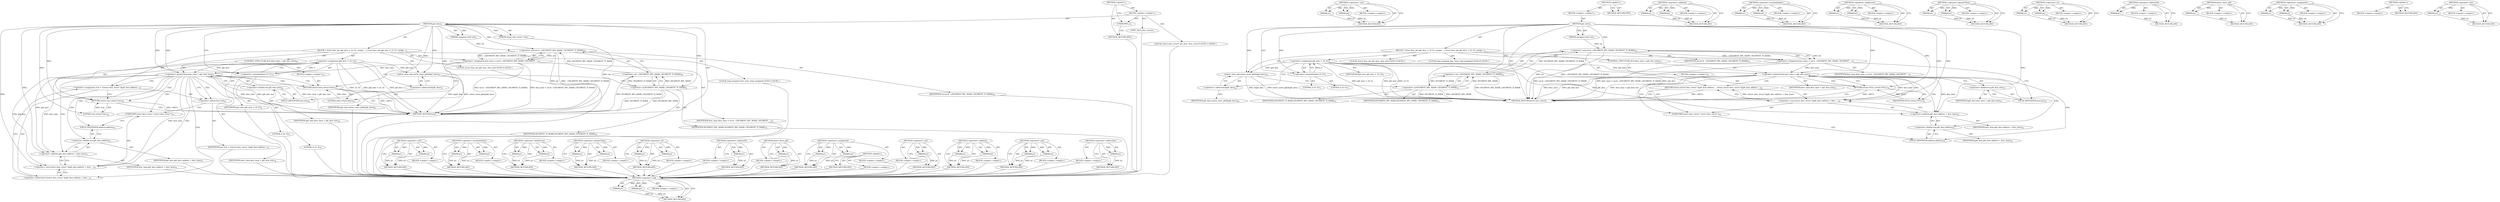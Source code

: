 digraph "&lt;operator&gt;.addition" {
vulnerable_89 [label=<(METHOD,&lt;operator&gt;.and)>];
vulnerable_90 [label=<(PARAM,p1)>];
vulnerable_91 [label=<(PARAM,p2)>];
vulnerable_92 [label=<(BLOCK,&lt;empty&gt;,&lt;empty&gt;)>];
vulnerable_93 [label=<(METHOD_RETURN,ANY)>];
vulnerable_113 [label=<(METHOD,&lt;operator&gt;.cast)>];
vulnerable_114 [label=<(PARAM,p1)>];
vulnerable_115 [label=<(PARAM,p2)>];
vulnerable_116 [label=<(BLOCK,&lt;empty&gt;,&lt;empty&gt;)>];
vulnerable_117 [label=<(METHOD_RETURN,ANY)>];
vulnerable_6 [label=<(METHOD,&lt;global&gt;)<SUB>1</SUB>>];
vulnerable_7 [label=<(BLOCK,&lt;empty&gt;,&lt;empty&gt;)<SUB>1</SUB>>];
vulnerable_8 [label=<(METHOD,get_desc)<SUB>1</SUB>>];
vulnerable_9 [label=<(PARAM,unsigned short sel)<SUB>1</SUB>>];
vulnerable_10 [label=<(BLOCK,{
 	struct desc_ptr gdt_desc = {0, 0};
 	unsign...,{
 	struct desc_ptr gdt_desc = {0, 0};
 	unsign...)<SUB>2</SUB>>];
vulnerable_11 [label="<(LOCAL,struct desc_ptr gdt_desc: desc_ptr)<SUB>3</SUB>>"];
vulnerable_12 [label=<(&lt;operator&gt;.assignment,gdt_desc = {0, 0})<SUB>3</SUB>>];
vulnerable_13 [label=<(IDENTIFIER,gdt_desc,gdt_desc = {0, 0})<SUB>3</SUB>>];
vulnerable_14 [label=<(&lt;operator&gt;.arrayInitializer,{0, 0})<SUB>3</SUB>>];
vulnerable_15 [label=<(LITERAL,0,{0, 0})<SUB>3</SUB>>];
vulnerable_16 [label=<(LITERAL,0,{0, 0})<SUB>3</SUB>>];
vulnerable_17 [label="<(LOCAL,long unsigned desc_base: long unsigned)<SUB>4</SUB>>"];
vulnerable_18 [label=<(native_store_gdt,native_store_gdt(&amp;gdt_desc))<SUB>24</SUB>>];
vulnerable_19 [label=<(&lt;operator&gt;.addressOf,&amp;gdt_desc)<SUB>24</SUB>>];
vulnerable_20 [label=<(IDENTIFIER,gdt_desc,native_store_gdt(&amp;gdt_desc))<SUB>24</SUB>>];
vulnerable_21 [label=<(&lt;operator&gt;.assignment,desc_base = sel &amp; ~(SEGMENT_RPL_MASK | SEGMENT_...)<SUB>33</SUB>>];
vulnerable_22 [label=<(IDENTIFIER,desc_base,desc_base = sel &amp; ~(SEGMENT_RPL_MASK | SEGMENT_...)<SUB>33</SUB>>];
vulnerable_23 [label=<(&lt;operator&gt;.and,sel &amp; ~(SEGMENT_RPL_MASK | SEGMENT_TI_MASK))<SUB>33</SUB>>];
vulnerable_24 [label=<(IDENTIFIER,sel,sel &amp; ~(SEGMENT_RPL_MASK | SEGMENT_TI_MASK))<SUB>33</SUB>>];
vulnerable_25 [label=<(&lt;operator&gt;.not,~(SEGMENT_RPL_MASK | SEGMENT_TI_MASK))<SUB>33</SUB>>];
vulnerable_26 [label=<(&lt;operator&gt;.or,SEGMENT_RPL_MASK | SEGMENT_TI_MASK)<SUB>33</SUB>>];
vulnerable_27 [label=<(IDENTIFIER,SEGMENT_RPL_MASK,SEGMENT_RPL_MASK | SEGMENT_TI_MASK)<SUB>33</SUB>>];
vulnerable_28 [label=<(IDENTIFIER,SEGMENT_TI_MASK,SEGMENT_RPL_MASK | SEGMENT_TI_MASK)<SUB>33</SUB>>];
vulnerable_29 [label=<(CONTROL_STRUCTURE,IF,if (desc_base &gt; gdt_desc.size))<SUB>35</SUB>>];
vulnerable_30 [label=<(&lt;operator&gt;.greaterThan,desc_base &gt; gdt_desc.size)<SUB>35</SUB>>];
vulnerable_31 [label=<(IDENTIFIER,desc_base,desc_base &gt; gdt_desc.size)<SUB>35</SUB>>];
vulnerable_32 [label=<(&lt;operator&gt;.fieldAccess,gdt_desc.size)<SUB>35</SUB>>];
vulnerable_33 [label=<(IDENTIFIER,gdt_desc,desc_base &gt; gdt_desc.size)<SUB>35</SUB>>];
vulnerable_34 [label=<(FIELD_IDENTIFIER,size,size)<SUB>35</SUB>>];
vulnerable_35 [label=<(BLOCK,&lt;empty&gt;,&lt;empty&gt;)<SUB>36</SUB>>];
vulnerable_36 [label=<(RETURN,return NULL;,return NULL;)<SUB>36</SUB>>];
vulnerable_37 [label=<(IDENTIFIER,NULL,return NULL;)<SUB>36</SUB>>];
vulnerable_38 [label=<(RETURN,return (struct desc_struct *)(gdt_desc.address ...,return (struct desc_struct *)(gdt_desc.address ...)<SUB>38</SUB>>];
vulnerable_39 [label=<(&lt;operator&gt;.cast,(struct desc_struct *)(gdt_desc.address + desc_...)<SUB>38</SUB>>];
vulnerable_40 [label=<(UNKNOWN,struct desc_struct *,struct desc_struct *)<SUB>38</SUB>>];
vulnerable_41 [label=<(&lt;operator&gt;.addition,gdt_desc.address + desc_base)<SUB>38</SUB>>];
vulnerable_42 [label=<(&lt;operator&gt;.fieldAccess,gdt_desc.address)<SUB>38</SUB>>];
vulnerable_43 [label=<(IDENTIFIER,gdt_desc,gdt_desc.address + desc_base)<SUB>38</SUB>>];
vulnerable_44 [label=<(FIELD_IDENTIFIER,address,address)<SUB>38</SUB>>];
vulnerable_45 [label=<(IDENTIFIER,desc_base,gdt_desc.address + desc_base)<SUB>38</SUB>>];
vulnerable_46 [label=<(METHOD_RETURN,struct desc_struct)<SUB>1</SUB>>];
vulnerable_48 [label=<(METHOD_RETURN,ANY)<SUB>1</SUB>>];
vulnerable_118 [label=<(METHOD,&lt;operator&gt;.addition)>];
vulnerable_119 [label=<(PARAM,p1)>];
vulnerable_120 [label=<(PARAM,p2)>];
vulnerable_121 [label=<(BLOCK,&lt;empty&gt;,&lt;empty&gt;)>];
vulnerable_122 [label=<(METHOD_RETURN,ANY)>];
vulnerable_76 [label=<(METHOD,&lt;operator&gt;.arrayInitializer)>];
vulnerable_77 [label=<(PARAM,p1)>];
vulnerable_78 [label=<(PARAM,p2)>];
vulnerable_79 [label=<(BLOCK,&lt;empty&gt;,&lt;empty&gt;)>];
vulnerable_80 [label=<(METHOD_RETURN,ANY)>];
vulnerable_108 [label=<(METHOD,&lt;operator&gt;.fieldAccess)>];
vulnerable_109 [label=<(PARAM,p1)>];
vulnerable_110 [label=<(PARAM,p2)>];
vulnerable_111 [label=<(BLOCK,&lt;empty&gt;,&lt;empty&gt;)>];
vulnerable_112 [label=<(METHOD_RETURN,ANY)>];
vulnerable_103 [label=<(METHOD,&lt;operator&gt;.greaterThan)>];
vulnerable_104 [label=<(PARAM,p1)>];
vulnerable_105 [label=<(PARAM,p2)>];
vulnerable_106 [label=<(BLOCK,&lt;empty&gt;,&lt;empty&gt;)>];
vulnerable_107 [label=<(METHOD_RETURN,ANY)>];
vulnerable_98 [label=<(METHOD,&lt;operator&gt;.or)>];
vulnerable_99 [label=<(PARAM,p1)>];
vulnerable_100 [label=<(PARAM,p2)>];
vulnerable_101 [label=<(BLOCK,&lt;empty&gt;,&lt;empty&gt;)>];
vulnerable_102 [label=<(METHOD_RETURN,ANY)>];
vulnerable_85 [label=<(METHOD,&lt;operator&gt;.addressOf)>];
vulnerable_86 [label=<(PARAM,p1)>];
vulnerable_87 [label=<(BLOCK,&lt;empty&gt;,&lt;empty&gt;)>];
vulnerable_88 [label=<(METHOD_RETURN,ANY)>];
vulnerable_81 [label=<(METHOD,native_store_gdt)>];
vulnerable_82 [label=<(PARAM,p1)>];
vulnerable_83 [label=<(BLOCK,&lt;empty&gt;,&lt;empty&gt;)>];
vulnerable_84 [label=<(METHOD_RETURN,ANY)>];
vulnerable_71 [label=<(METHOD,&lt;operator&gt;.assignment)>];
vulnerable_72 [label=<(PARAM,p1)>];
vulnerable_73 [label=<(PARAM,p2)>];
vulnerable_74 [label=<(BLOCK,&lt;empty&gt;,&lt;empty&gt;)>];
vulnerable_75 [label=<(METHOD_RETURN,ANY)>];
vulnerable_65 [label=<(METHOD,&lt;global&gt;)<SUB>1</SUB>>];
vulnerable_66 [label=<(BLOCK,&lt;empty&gt;,&lt;empty&gt;)>];
vulnerable_67 [label=<(METHOD_RETURN,ANY)>];
vulnerable_94 [label=<(METHOD,&lt;operator&gt;.not)>];
vulnerable_95 [label=<(PARAM,p1)>];
vulnerable_96 [label=<(BLOCK,&lt;empty&gt;,&lt;empty&gt;)>];
vulnerable_97 [label=<(METHOD_RETURN,ANY)>];
fixed_103 [label=<(METHOD,&lt;operator&gt;.and)>];
fixed_104 [label=<(PARAM,p1)>];
fixed_105 [label=<(PARAM,p2)>];
fixed_106 [label=<(BLOCK,&lt;empty&gt;,&lt;empty&gt;)>];
fixed_107 [label=<(METHOD_RETURN,ANY)>];
fixed_127 [label=<(METHOD,&lt;operator&gt;.indirection)>];
fixed_128 [label=<(PARAM,p1)>];
fixed_129 [label=<(BLOCK,&lt;empty&gt;,&lt;empty&gt;)>];
fixed_130 [label=<(METHOD_RETURN,ANY)>];
fixed_6 [label=<(METHOD,&lt;global&gt;)<SUB>1</SUB>>];
fixed_7 [label=<(BLOCK,&lt;empty&gt;,&lt;empty&gt;)<SUB>1</SUB>>];
fixed_8 [label=<(TYPE_DECL,desc_struct)<SUB>1</SUB>>];
fixed_9 [label="<(LOCAL,struct desc_struct* get_desc: desc_struct*)<SUB>1</SUB>>"];
fixed_10 [label=<(UNKNOWN,),))<SUB>1</SUB>>];
fixed_11 [label=<(METHOD,get_desc)<SUB>2</SUB>>];
fixed_12 [label=<(PARAM,struct desc_struct *out)<SUB>2</SUB>>];
fixed_13 [label=<(PARAM,unsigned short sel)<SUB>2</SUB>>];
fixed_14 [label=<(BLOCK,{
 	struct desc_ptr gdt_desc = {0, 0};
 	unsign...,{
 	struct desc_ptr gdt_desc = {0, 0};
 	unsign...)<SUB>3</SUB>>];
fixed_15 [label="<(LOCAL,struct desc_ptr gdt_desc: desc_ptr)<SUB>4</SUB>>"];
fixed_16 [label=<(&lt;operator&gt;.assignment,gdt_desc = {0, 0})<SUB>4</SUB>>];
fixed_17 [label=<(IDENTIFIER,gdt_desc,gdt_desc = {0, 0})<SUB>4</SUB>>];
fixed_18 [label=<(&lt;operator&gt;.arrayInitializer,{0, 0})<SUB>4</SUB>>];
fixed_19 [label=<(LITERAL,0,{0, 0})<SUB>4</SUB>>];
fixed_20 [label=<(LITERAL,0,{0, 0})<SUB>4</SUB>>];
fixed_21 [label="<(LOCAL,long unsigned desc_base: long unsigned)<SUB>5</SUB>>"];
fixed_22 [label=<(native_store_gdt,native_store_gdt(&amp;gdt_desc))<SUB>27</SUB>>];
fixed_23 [label=<(&lt;operator&gt;.addressOf,&amp;gdt_desc)<SUB>27</SUB>>];
fixed_24 [label=<(IDENTIFIER,gdt_desc,native_store_gdt(&amp;gdt_desc))<SUB>27</SUB>>];
fixed_25 [label=<(&lt;operator&gt;.assignment,desc_base = sel &amp; ~(SEGMENT_RPL_MASK | SEGMENT_...)<SUB>36</SUB>>];
fixed_26 [label=<(IDENTIFIER,desc_base,desc_base = sel &amp; ~(SEGMENT_RPL_MASK | SEGMENT_...)<SUB>36</SUB>>];
fixed_27 [label=<(&lt;operator&gt;.and,sel &amp; ~(SEGMENT_RPL_MASK | SEGMENT_TI_MASK))<SUB>36</SUB>>];
fixed_28 [label=<(IDENTIFIER,sel,sel &amp; ~(SEGMENT_RPL_MASK | SEGMENT_TI_MASK))<SUB>36</SUB>>];
fixed_29 [label=<(&lt;operator&gt;.not,~(SEGMENT_RPL_MASK | SEGMENT_TI_MASK))<SUB>36</SUB>>];
fixed_30 [label=<(&lt;operator&gt;.or,SEGMENT_RPL_MASK | SEGMENT_TI_MASK)<SUB>36</SUB>>];
fixed_31 [label=<(IDENTIFIER,SEGMENT_RPL_MASK,SEGMENT_RPL_MASK | SEGMENT_TI_MASK)<SUB>36</SUB>>];
fixed_32 [label=<(IDENTIFIER,SEGMENT_TI_MASK,SEGMENT_RPL_MASK | SEGMENT_TI_MASK)<SUB>36</SUB>>];
fixed_33 [label=<(CONTROL_STRUCTURE,IF,if (desc_base &gt; gdt_desc.size))<SUB>38</SUB>>];
fixed_34 [label=<(&lt;operator&gt;.greaterThan,desc_base &gt; gdt_desc.size)<SUB>38</SUB>>];
fixed_35 [label=<(IDENTIFIER,desc_base,desc_base &gt; gdt_desc.size)<SUB>38</SUB>>];
fixed_36 [label=<(&lt;operator&gt;.fieldAccess,gdt_desc.size)<SUB>38</SUB>>];
fixed_37 [label=<(IDENTIFIER,gdt_desc,desc_base &gt; gdt_desc.size)<SUB>38</SUB>>];
fixed_38 [label=<(FIELD_IDENTIFIER,size,size)<SUB>38</SUB>>];
fixed_39 [label=<(BLOCK,&lt;empty&gt;,&lt;empty&gt;)<SUB>39</SUB>>];
fixed_40 [label=<(RETURN,return false;,return false;)<SUB>39</SUB>>];
fixed_41 [label=<(LITERAL,false,return false;)<SUB>39</SUB>>];
fixed_42 [label=<(&lt;operator&gt;.assignment,*out = *(struct desc_struct *)(gdt_desc.address...)<SUB>41</SUB>>];
fixed_43 [label=<(&lt;operator&gt;.indirection,*out)<SUB>41</SUB>>];
fixed_44 [label=<(IDENTIFIER,out,*out = *(struct desc_struct *)(gdt_desc.address...)<SUB>41</SUB>>];
fixed_45 [label=<(&lt;operator&gt;.indirection,*(struct desc_struct *)(gdt_desc.address + desc...)<SUB>41</SUB>>];
fixed_46 [label=<(&lt;operator&gt;.cast,(struct desc_struct *)(gdt_desc.address + desc_...)<SUB>41</SUB>>];
fixed_47 [label=<(UNKNOWN,struct desc_struct *,struct desc_struct *)<SUB>41</SUB>>];
fixed_48 [label=<(&lt;operator&gt;.addition,gdt_desc.address + desc_base)<SUB>41</SUB>>];
fixed_49 [label=<(&lt;operator&gt;.fieldAccess,gdt_desc.address)<SUB>41</SUB>>];
fixed_50 [label=<(IDENTIFIER,gdt_desc,gdt_desc.address + desc_base)<SUB>41</SUB>>];
fixed_51 [label=<(FIELD_IDENTIFIER,address,address)<SUB>41</SUB>>];
fixed_52 [label=<(IDENTIFIER,desc_base,gdt_desc.address + desc_base)<SUB>41</SUB>>];
fixed_53 [label=<(RETURN,return true;,return true;)<SUB>42</SUB>>];
fixed_54 [label=<(LITERAL,true,return true;)<SUB>42</SUB>>];
fixed_55 [label=<(METHOD_RETURN,bool)<SUB>2</SUB>>];
fixed_57 [label=<(METHOD_RETURN,ANY)<SUB>1</SUB>>];
fixed_131 [label=<(METHOD,&lt;operator&gt;.cast)>];
fixed_132 [label=<(PARAM,p1)>];
fixed_133 [label=<(PARAM,p2)>];
fixed_134 [label=<(BLOCK,&lt;empty&gt;,&lt;empty&gt;)>];
fixed_135 [label=<(METHOD_RETURN,ANY)>];
fixed_90 [label=<(METHOD,&lt;operator&gt;.arrayInitializer)>];
fixed_91 [label=<(PARAM,p1)>];
fixed_92 [label=<(PARAM,p2)>];
fixed_93 [label=<(BLOCK,&lt;empty&gt;,&lt;empty&gt;)>];
fixed_94 [label=<(METHOD_RETURN,ANY)>];
fixed_122 [label=<(METHOD,&lt;operator&gt;.fieldAccess)>];
fixed_123 [label=<(PARAM,p1)>];
fixed_124 [label=<(PARAM,p2)>];
fixed_125 [label=<(BLOCK,&lt;empty&gt;,&lt;empty&gt;)>];
fixed_126 [label=<(METHOD_RETURN,ANY)>];
fixed_117 [label=<(METHOD,&lt;operator&gt;.greaterThan)>];
fixed_118 [label=<(PARAM,p1)>];
fixed_119 [label=<(PARAM,p2)>];
fixed_120 [label=<(BLOCK,&lt;empty&gt;,&lt;empty&gt;)>];
fixed_121 [label=<(METHOD_RETURN,ANY)>];
fixed_112 [label=<(METHOD,&lt;operator&gt;.or)>];
fixed_113 [label=<(PARAM,p1)>];
fixed_114 [label=<(PARAM,p2)>];
fixed_115 [label=<(BLOCK,&lt;empty&gt;,&lt;empty&gt;)>];
fixed_116 [label=<(METHOD_RETURN,ANY)>];
fixed_99 [label=<(METHOD,&lt;operator&gt;.addressOf)>];
fixed_100 [label=<(PARAM,p1)>];
fixed_101 [label=<(BLOCK,&lt;empty&gt;,&lt;empty&gt;)>];
fixed_102 [label=<(METHOD_RETURN,ANY)>];
fixed_95 [label=<(METHOD,native_store_gdt)>];
fixed_96 [label=<(PARAM,p1)>];
fixed_97 [label=<(BLOCK,&lt;empty&gt;,&lt;empty&gt;)>];
fixed_98 [label=<(METHOD_RETURN,ANY)>];
fixed_85 [label=<(METHOD,&lt;operator&gt;.assignment)>];
fixed_86 [label=<(PARAM,p1)>];
fixed_87 [label=<(PARAM,p2)>];
fixed_88 [label=<(BLOCK,&lt;empty&gt;,&lt;empty&gt;)>];
fixed_89 [label=<(METHOD_RETURN,ANY)>];
fixed_79 [label=<(METHOD,&lt;global&gt;)<SUB>1</SUB>>];
fixed_80 [label=<(BLOCK,&lt;empty&gt;,&lt;empty&gt;)>];
fixed_81 [label=<(METHOD_RETURN,ANY)>];
fixed_108 [label=<(METHOD,&lt;operator&gt;.not)>];
fixed_109 [label=<(PARAM,p1)>];
fixed_110 [label=<(BLOCK,&lt;empty&gt;,&lt;empty&gt;)>];
fixed_111 [label=<(METHOD_RETURN,ANY)>];
fixed_136 [label=<(METHOD,&lt;operator&gt;.addition)>];
fixed_137 [label=<(PARAM,p1)>];
fixed_138 [label=<(PARAM,p2)>];
fixed_139 [label=<(BLOCK,&lt;empty&gt;,&lt;empty&gt;)>];
fixed_140 [label=<(METHOD_RETURN,ANY)>];
vulnerable_89 -> vulnerable_90  [key=0, label="AST: "];
vulnerable_89 -> vulnerable_90  [key=1, label="DDG: "];
vulnerable_89 -> vulnerable_92  [key=0, label="AST: "];
vulnerable_89 -> vulnerable_91  [key=0, label="AST: "];
vulnerable_89 -> vulnerable_91  [key=1, label="DDG: "];
vulnerable_89 -> vulnerable_93  [key=0, label="AST: "];
vulnerable_89 -> vulnerable_93  [key=1, label="CFG: "];
vulnerable_90 -> vulnerable_93  [key=0, label="DDG: p1"];
vulnerable_91 -> vulnerable_93  [key=0, label="DDG: p2"];
vulnerable_113 -> vulnerable_114  [key=0, label="AST: "];
vulnerable_113 -> vulnerable_114  [key=1, label="DDG: "];
vulnerable_113 -> vulnerable_116  [key=0, label="AST: "];
vulnerable_113 -> vulnerable_115  [key=0, label="AST: "];
vulnerable_113 -> vulnerable_115  [key=1, label="DDG: "];
vulnerable_113 -> vulnerable_117  [key=0, label="AST: "];
vulnerable_113 -> vulnerable_117  [key=1, label="CFG: "];
vulnerable_114 -> vulnerable_117  [key=0, label="DDG: p1"];
vulnerable_115 -> vulnerable_117  [key=0, label="DDG: p2"];
vulnerable_6 -> vulnerable_7  [key=0, label="AST: "];
vulnerable_6 -> vulnerable_48  [key=0, label="AST: "];
vulnerable_6 -> vulnerable_48  [key=1, label="CFG: "];
vulnerable_7 -> vulnerable_8  [key=0, label="AST: "];
vulnerable_8 -> vulnerable_9  [key=0, label="AST: "];
vulnerable_8 -> vulnerable_9  [key=1, label="DDG: "];
vulnerable_8 -> vulnerable_10  [key=0, label="AST: "];
vulnerable_8 -> vulnerable_46  [key=0, label="AST: "];
vulnerable_8 -> vulnerable_14  [key=0, label="CFG: "];
vulnerable_8 -> vulnerable_14  [key=1, label="DDG: "];
vulnerable_8 -> vulnerable_18  [key=0, label="DDG: "];
vulnerable_8 -> vulnerable_39  [key=0, label="DDG: "];
vulnerable_8 -> vulnerable_23  [key=0, label="DDG: "];
vulnerable_8 -> vulnerable_30  [key=0, label="DDG: "];
vulnerable_8 -> vulnerable_36  [key=0, label="DDG: "];
vulnerable_8 -> vulnerable_37  [key=0, label="DDG: "];
vulnerable_8 -> vulnerable_41  [key=0, label="DDG: "];
vulnerable_8 -> vulnerable_26  [key=0, label="DDG: "];
vulnerable_9 -> vulnerable_23  [key=0, label="DDG: sel"];
vulnerable_10 -> vulnerable_11  [key=0, label="AST: "];
vulnerable_10 -> vulnerable_12  [key=0, label="AST: "];
vulnerable_10 -> vulnerable_17  [key=0, label="AST: "];
vulnerable_10 -> vulnerable_18  [key=0, label="AST: "];
vulnerable_10 -> vulnerable_21  [key=0, label="AST: "];
vulnerable_10 -> vulnerable_29  [key=0, label="AST: "];
vulnerable_10 -> vulnerable_38  [key=0, label="AST: "];
vulnerable_12 -> vulnerable_13  [key=0, label="AST: "];
vulnerable_12 -> vulnerable_14  [key=0, label="AST: "];
vulnerable_12 -> vulnerable_19  [key=0, label="CFG: "];
vulnerable_12 -> vulnerable_46  [key=0, label="DDG: gdt_desc"];
vulnerable_12 -> vulnerable_46  [key=1, label="DDG: {0, 0}"];
vulnerable_12 -> vulnerable_46  [key=2, label="DDG: gdt_desc = {0, 0}"];
vulnerable_12 -> vulnerable_18  [key=0, label="DDG: gdt_desc"];
vulnerable_12 -> vulnerable_39  [key=0, label="DDG: gdt_desc"];
vulnerable_12 -> vulnerable_30  [key=0, label="DDG: gdt_desc"];
vulnerable_12 -> vulnerable_41  [key=0, label="DDG: gdt_desc"];
vulnerable_14 -> vulnerable_15  [key=0, label="AST: "];
vulnerable_14 -> vulnerable_16  [key=0, label="AST: "];
vulnerable_14 -> vulnerable_12  [key=0, label="CFG: "];
vulnerable_14 -> vulnerable_12  [key=1, label="DDG: 0"];
vulnerable_18 -> vulnerable_19  [key=0, label="AST: "];
vulnerable_18 -> vulnerable_26  [key=0, label="CFG: "];
vulnerable_18 -> vulnerable_46  [key=0, label="DDG: &amp;gdt_desc"];
vulnerable_18 -> vulnerable_46  [key=1, label="DDG: native_store_gdt(&amp;gdt_desc)"];
vulnerable_19 -> vulnerable_20  [key=0, label="AST: "];
vulnerable_19 -> vulnerable_18  [key=0, label="CFG: "];
vulnerable_21 -> vulnerable_22  [key=0, label="AST: "];
vulnerable_21 -> vulnerable_23  [key=0, label="AST: "];
vulnerable_21 -> vulnerable_34  [key=0, label="CFG: "];
vulnerable_21 -> vulnerable_46  [key=0, label="DDG: sel &amp; ~(SEGMENT_RPL_MASK | SEGMENT_TI_MASK)"];
vulnerable_21 -> vulnerable_46  [key=1, label="DDG: desc_base = sel &amp; ~(SEGMENT_RPL_MASK | SEGMENT_TI_MASK)"];
vulnerable_21 -> vulnerable_30  [key=0, label="DDG: desc_base"];
vulnerable_23 -> vulnerable_24  [key=0, label="AST: "];
vulnerable_23 -> vulnerable_25  [key=0, label="AST: "];
vulnerable_23 -> vulnerable_21  [key=0, label="CFG: "];
vulnerable_23 -> vulnerable_21  [key=1, label="DDG: sel"];
vulnerable_23 -> vulnerable_21  [key=2, label="DDG: ~(SEGMENT_RPL_MASK | SEGMENT_TI_MASK)"];
vulnerable_23 -> vulnerable_46  [key=0, label="DDG: sel"];
vulnerable_23 -> vulnerable_46  [key=1, label="DDG: ~(SEGMENT_RPL_MASK | SEGMENT_TI_MASK)"];
vulnerable_25 -> vulnerable_26  [key=0, label="AST: "];
vulnerable_25 -> vulnerable_23  [key=0, label="CFG: "];
vulnerable_25 -> vulnerable_23  [key=1, label="DDG: SEGMENT_RPL_MASK | SEGMENT_TI_MASK"];
vulnerable_25 -> vulnerable_46  [key=0, label="DDG: SEGMENT_RPL_MASK | SEGMENT_TI_MASK"];
vulnerable_26 -> vulnerable_27  [key=0, label="AST: "];
vulnerable_26 -> vulnerable_28  [key=0, label="AST: "];
vulnerable_26 -> vulnerable_25  [key=0, label="CFG: "];
vulnerable_26 -> vulnerable_25  [key=1, label="DDG: SEGMENT_RPL_MASK"];
vulnerable_26 -> vulnerable_25  [key=2, label="DDG: SEGMENT_TI_MASK"];
vulnerable_26 -> vulnerable_46  [key=0, label="DDG: SEGMENT_TI_MASK"];
vulnerable_26 -> vulnerable_46  [key=1, label="DDG: SEGMENT_RPL_MASK"];
vulnerable_29 -> vulnerable_30  [key=0, label="AST: "];
vulnerable_29 -> vulnerable_35  [key=0, label="AST: "];
vulnerable_30 -> vulnerable_31  [key=0, label="AST: "];
vulnerable_30 -> vulnerable_32  [key=0, label="AST: "];
vulnerable_30 -> vulnerable_40  [key=0, label="CFG: "];
vulnerable_30 -> vulnerable_40  [key=1, label="CDG: "];
vulnerable_30 -> vulnerable_36  [key=0, label="CFG: "];
vulnerable_30 -> vulnerable_36  [key=1, label="CDG: "];
vulnerable_30 -> vulnerable_46  [key=0, label="DDG: desc_base"];
vulnerable_30 -> vulnerable_46  [key=1, label="DDG: gdt_desc.size"];
vulnerable_30 -> vulnerable_46  [key=2, label="DDG: desc_base &gt; gdt_desc.size"];
vulnerable_30 -> vulnerable_39  [key=0, label="DDG: desc_base"];
vulnerable_30 -> vulnerable_39  [key=1, label="CDG: "];
vulnerable_30 -> vulnerable_41  [key=0, label="DDG: desc_base"];
vulnerable_30 -> vulnerable_41  [key=1, label="CDG: "];
vulnerable_30 -> vulnerable_38  [key=0, label="CDG: "];
vulnerable_30 -> vulnerable_42  [key=0, label="CDG: "];
vulnerable_30 -> vulnerable_44  [key=0, label="CDG: "];
vulnerable_32 -> vulnerable_33  [key=0, label="AST: "];
vulnerable_32 -> vulnerable_34  [key=0, label="AST: "];
vulnerable_32 -> vulnerable_30  [key=0, label="CFG: "];
vulnerable_34 -> vulnerable_32  [key=0, label="CFG: "];
vulnerable_35 -> vulnerable_36  [key=0, label="AST: "];
vulnerable_36 -> vulnerable_37  [key=0, label="AST: "];
vulnerable_36 -> vulnerable_46  [key=0, label="CFG: "];
vulnerable_36 -> vulnerable_46  [key=1, label="DDG: &lt;RET&gt;"];
vulnerable_37 -> vulnerable_36  [key=0, label="DDG: NULL"];
vulnerable_38 -> vulnerable_39  [key=0, label="AST: "];
vulnerable_38 -> vulnerable_46  [key=0, label="CFG: "];
vulnerable_38 -> vulnerable_46  [key=1, label="DDG: &lt;RET&gt;"];
vulnerable_39 -> vulnerable_40  [key=0, label="AST: "];
vulnerable_39 -> vulnerable_41  [key=0, label="AST: "];
vulnerable_39 -> vulnerable_38  [key=0, label="CFG: "];
vulnerable_39 -> vulnerable_38  [key=1, label="DDG: (struct desc_struct *)(gdt_desc.address + desc_base)"];
vulnerable_40 -> vulnerable_44  [key=0, label="CFG: "];
vulnerable_41 -> vulnerable_42  [key=0, label="AST: "];
vulnerable_41 -> vulnerable_45  [key=0, label="AST: "];
vulnerable_41 -> vulnerable_39  [key=0, label="CFG: "];
vulnerable_42 -> vulnerable_43  [key=0, label="AST: "];
vulnerable_42 -> vulnerable_44  [key=0, label="AST: "];
vulnerable_42 -> vulnerable_41  [key=0, label="CFG: "];
vulnerable_44 -> vulnerable_42  [key=0, label="CFG: "];
vulnerable_118 -> vulnerable_119  [key=0, label="AST: "];
vulnerable_118 -> vulnerable_119  [key=1, label="DDG: "];
vulnerable_118 -> vulnerable_121  [key=0, label="AST: "];
vulnerable_118 -> vulnerable_120  [key=0, label="AST: "];
vulnerable_118 -> vulnerable_120  [key=1, label="DDG: "];
vulnerable_118 -> vulnerable_122  [key=0, label="AST: "];
vulnerable_118 -> vulnerable_122  [key=1, label="CFG: "];
vulnerable_119 -> vulnerable_122  [key=0, label="DDG: p1"];
vulnerable_120 -> vulnerable_122  [key=0, label="DDG: p2"];
vulnerable_76 -> vulnerable_77  [key=0, label="AST: "];
vulnerable_76 -> vulnerable_77  [key=1, label="DDG: "];
vulnerable_76 -> vulnerable_79  [key=0, label="AST: "];
vulnerable_76 -> vulnerable_78  [key=0, label="AST: "];
vulnerable_76 -> vulnerable_78  [key=1, label="DDG: "];
vulnerable_76 -> vulnerable_80  [key=0, label="AST: "];
vulnerable_76 -> vulnerable_80  [key=1, label="CFG: "];
vulnerable_77 -> vulnerable_80  [key=0, label="DDG: p1"];
vulnerable_78 -> vulnerable_80  [key=0, label="DDG: p2"];
vulnerable_108 -> vulnerable_109  [key=0, label="AST: "];
vulnerable_108 -> vulnerable_109  [key=1, label="DDG: "];
vulnerable_108 -> vulnerable_111  [key=0, label="AST: "];
vulnerable_108 -> vulnerable_110  [key=0, label="AST: "];
vulnerable_108 -> vulnerable_110  [key=1, label="DDG: "];
vulnerable_108 -> vulnerable_112  [key=0, label="AST: "];
vulnerable_108 -> vulnerable_112  [key=1, label="CFG: "];
vulnerable_109 -> vulnerable_112  [key=0, label="DDG: p1"];
vulnerable_110 -> vulnerable_112  [key=0, label="DDG: p2"];
vulnerable_103 -> vulnerable_104  [key=0, label="AST: "];
vulnerable_103 -> vulnerable_104  [key=1, label="DDG: "];
vulnerable_103 -> vulnerable_106  [key=0, label="AST: "];
vulnerable_103 -> vulnerable_105  [key=0, label="AST: "];
vulnerable_103 -> vulnerable_105  [key=1, label="DDG: "];
vulnerable_103 -> vulnerable_107  [key=0, label="AST: "];
vulnerable_103 -> vulnerable_107  [key=1, label="CFG: "];
vulnerable_104 -> vulnerable_107  [key=0, label="DDG: p1"];
vulnerable_105 -> vulnerable_107  [key=0, label="DDG: p2"];
vulnerable_98 -> vulnerable_99  [key=0, label="AST: "];
vulnerable_98 -> vulnerable_99  [key=1, label="DDG: "];
vulnerable_98 -> vulnerable_101  [key=0, label="AST: "];
vulnerable_98 -> vulnerable_100  [key=0, label="AST: "];
vulnerable_98 -> vulnerable_100  [key=1, label="DDG: "];
vulnerable_98 -> vulnerable_102  [key=0, label="AST: "];
vulnerable_98 -> vulnerable_102  [key=1, label="CFG: "];
vulnerable_99 -> vulnerable_102  [key=0, label="DDG: p1"];
vulnerable_100 -> vulnerable_102  [key=0, label="DDG: p2"];
vulnerable_85 -> vulnerable_86  [key=0, label="AST: "];
vulnerable_85 -> vulnerable_86  [key=1, label="DDG: "];
vulnerable_85 -> vulnerable_87  [key=0, label="AST: "];
vulnerable_85 -> vulnerable_88  [key=0, label="AST: "];
vulnerable_85 -> vulnerable_88  [key=1, label="CFG: "];
vulnerable_86 -> vulnerable_88  [key=0, label="DDG: p1"];
vulnerable_81 -> vulnerable_82  [key=0, label="AST: "];
vulnerable_81 -> vulnerable_82  [key=1, label="DDG: "];
vulnerable_81 -> vulnerable_83  [key=0, label="AST: "];
vulnerable_81 -> vulnerable_84  [key=0, label="AST: "];
vulnerable_81 -> vulnerable_84  [key=1, label="CFG: "];
vulnerable_82 -> vulnerable_84  [key=0, label="DDG: p1"];
vulnerable_71 -> vulnerable_72  [key=0, label="AST: "];
vulnerable_71 -> vulnerable_72  [key=1, label="DDG: "];
vulnerable_71 -> vulnerable_74  [key=0, label="AST: "];
vulnerable_71 -> vulnerable_73  [key=0, label="AST: "];
vulnerable_71 -> vulnerable_73  [key=1, label="DDG: "];
vulnerable_71 -> vulnerable_75  [key=0, label="AST: "];
vulnerable_71 -> vulnerable_75  [key=1, label="CFG: "];
vulnerable_72 -> vulnerable_75  [key=0, label="DDG: p1"];
vulnerable_73 -> vulnerable_75  [key=0, label="DDG: p2"];
vulnerable_65 -> vulnerable_66  [key=0, label="AST: "];
vulnerable_65 -> vulnerable_67  [key=0, label="AST: "];
vulnerable_65 -> vulnerable_67  [key=1, label="CFG: "];
vulnerable_94 -> vulnerable_95  [key=0, label="AST: "];
vulnerable_94 -> vulnerable_95  [key=1, label="DDG: "];
vulnerable_94 -> vulnerable_96  [key=0, label="AST: "];
vulnerable_94 -> vulnerable_97  [key=0, label="AST: "];
vulnerable_94 -> vulnerable_97  [key=1, label="CFG: "];
vulnerable_95 -> vulnerable_97  [key=0, label="DDG: p1"];
fixed_103 -> fixed_104  [key=0, label="AST: "];
fixed_103 -> fixed_104  [key=1, label="DDG: "];
fixed_103 -> fixed_106  [key=0, label="AST: "];
fixed_103 -> fixed_105  [key=0, label="AST: "];
fixed_103 -> fixed_105  [key=1, label="DDG: "];
fixed_103 -> fixed_107  [key=0, label="AST: "];
fixed_103 -> fixed_107  [key=1, label="CFG: "];
fixed_104 -> fixed_107  [key=0, label="DDG: p1"];
fixed_105 -> fixed_107  [key=0, label="DDG: p2"];
fixed_106 -> vulnerable_89  [key=0];
fixed_107 -> vulnerable_89  [key=0];
fixed_127 -> fixed_128  [key=0, label="AST: "];
fixed_127 -> fixed_128  [key=1, label="DDG: "];
fixed_127 -> fixed_129  [key=0, label="AST: "];
fixed_127 -> fixed_130  [key=0, label="AST: "];
fixed_127 -> fixed_130  [key=1, label="CFG: "];
fixed_128 -> fixed_130  [key=0, label="DDG: p1"];
fixed_129 -> vulnerable_89  [key=0];
fixed_130 -> vulnerable_89  [key=0];
fixed_6 -> fixed_7  [key=0, label="AST: "];
fixed_6 -> fixed_57  [key=0, label="AST: "];
fixed_6 -> fixed_10  [key=0, label="CFG: "];
fixed_7 -> fixed_8  [key=0, label="AST: "];
fixed_7 -> fixed_9  [key=0, label="AST: "];
fixed_7 -> fixed_10  [key=0, label="AST: "];
fixed_7 -> fixed_11  [key=0, label="AST: "];
fixed_8 -> vulnerable_89  [key=0];
fixed_9 -> vulnerable_89  [key=0];
fixed_10 -> fixed_57  [key=0, label="CFG: "];
fixed_11 -> fixed_12  [key=0, label="AST: "];
fixed_11 -> fixed_12  [key=1, label="DDG: "];
fixed_11 -> fixed_13  [key=0, label="AST: "];
fixed_11 -> fixed_13  [key=1, label="DDG: "];
fixed_11 -> fixed_14  [key=0, label="AST: "];
fixed_11 -> fixed_55  [key=0, label="AST: "];
fixed_11 -> fixed_18  [key=0, label="CFG: "];
fixed_11 -> fixed_18  [key=1, label="DDG: "];
fixed_11 -> fixed_53  [key=0, label="DDG: "];
fixed_11 -> fixed_22  [key=0, label="DDG: "];
fixed_11 -> fixed_54  [key=0, label="DDG: "];
fixed_11 -> fixed_27  [key=0, label="DDG: "];
fixed_11 -> fixed_34  [key=0, label="DDG: "];
fixed_11 -> fixed_40  [key=0, label="DDG: "];
fixed_11 -> fixed_41  [key=0, label="DDG: "];
fixed_11 -> fixed_46  [key=0, label="DDG: "];
fixed_11 -> fixed_30  [key=0, label="DDG: "];
fixed_11 -> fixed_48  [key=0, label="DDG: "];
fixed_12 -> fixed_55  [key=0, label="DDG: out"];
fixed_13 -> fixed_27  [key=0, label="DDG: sel"];
fixed_14 -> fixed_15  [key=0, label="AST: "];
fixed_14 -> fixed_16  [key=0, label="AST: "];
fixed_14 -> fixed_21  [key=0, label="AST: "];
fixed_14 -> fixed_22  [key=0, label="AST: "];
fixed_14 -> fixed_25  [key=0, label="AST: "];
fixed_14 -> fixed_33  [key=0, label="AST: "];
fixed_14 -> fixed_42  [key=0, label="AST: "];
fixed_14 -> fixed_53  [key=0, label="AST: "];
fixed_15 -> vulnerable_89  [key=0];
fixed_16 -> fixed_17  [key=0, label="AST: "];
fixed_16 -> fixed_18  [key=0, label="AST: "];
fixed_16 -> fixed_23  [key=0, label="CFG: "];
fixed_16 -> fixed_55  [key=0, label="DDG: gdt_desc"];
fixed_16 -> fixed_55  [key=1, label="DDG: {0, 0}"];
fixed_16 -> fixed_55  [key=2, label="DDG: gdt_desc = {0, 0}"];
fixed_16 -> fixed_22  [key=0, label="DDG: gdt_desc"];
fixed_16 -> fixed_34  [key=0, label="DDG: gdt_desc"];
fixed_16 -> fixed_46  [key=0, label="DDG: gdt_desc"];
fixed_16 -> fixed_48  [key=0, label="DDG: gdt_desc"];
fixed_17 -> vulnerable_89  [key=0];
fixed_18 -> fixed_19  [key=0, label="AST: "];
fixed_18 -> fixed_20  [key=0, label="AST: "];
fixed_18 -> fixed_16  [key=0, label="CFG: "];
fixed_18 -> fixed_16  [key=1, label="DDG: 0"];
fixed_19 -> vulnerable_89  [key=0];
fixed_20 -> vulnerable_89  [key=0];
fixed_21 -> vulnerable_89  [key=0];
fixed_22 -> fixed_23  [key=0, label="AST: "];
fixed_22 -> fixed_30  [key=0, label="CFG: "];
fixed_22 -> fixed_55  [key=0, label="DDG: &amp;gdt_desc"];
fixed_22 -> fixed_55  [key=1, label="DDG: native_store_gdt(&amp;gdt_desc)"];
fixed_23 -> fixed_24  [key=0, label="AST: "];
fixed_23 -> fixed_22  [key=0, label="CFG: "];
fixed_24 -> vulnerable_89  [key=0];
fixed_25 -> fixed_26  [key=0, label="AST: "];
fixed_25 -> fixed_27  [key=0, label="AST: "];
fixed_25 -> fixed_38  [key=0, label="CFG: "];
fixed_25 -> fixed_55  [key=0, label="DDG: sel &amp; ~(SEGMENT_RPL_MASK | SEGMENT_TI_MASK)"];
fixed_25 -> fixed_55  [key=1, label="DDG: desc_base = sel &amp; ~(SEGMENT_RPL_MASK | SEGMENT_TI_MASK)"];
fixed_25 -> fixed_34  [key=0, label="DDG: desc_base"];
fixed_26 -> vulnerable_89  [key=0];
fixed_27 -> fixed_28  [key=0, label="AST: "];
fixed_27 -> fixed_29  [key=0, label="AST: "];
fixed_27 -> fixed_25  [key=0, label="CFG: "];
fixed_27 -> fixed_25  [key=1, label="DDG: sel"];
fixed_27 -> fixed_25  [key=2, label="DDG: ~(SEGMENT_RPL_MASK | SEGMENT_TI_MASK)"];
fixed_27 -> fixed_55  [key=0, label="DDG: sel"];
fixed_27 -> fixed_55  [key=1, label="DDG: ~(SEGMENT_RPL_MASK | SEGMENT_TI_MASK)"];
fixed_28 -> vulnerable_89  [key=0];
fixed_29 -> fixed_30  [key=0, label="AST: "];
fixed_29 -> fixed_27  [key=0, label="CFG: "];
fixed_29 -> fixed_27  [key=1, label="DDG: SEGMENT_RPL_MASK | SEGMENT_TI_MASK"];
fixed_29 -> fixed_55  [key=0, label="DDG: SEGMENT_RPL_MASK | SEGMENT_TI_MASK"];
fixed_30 -> fixed_31  [key=0, label="AST: "];
fixed_30 -> fixed_32  [key=0, label="AST: "];
fixed_30 -> fixed_29  [key=0, label="CFG: "];
fixed_30 -> fixed_29  [key=1, label="DDG: SEGMENT_RPL_MASK"];
fixed_30 -> fixed_29  [key=2, label="DDG: SEGMENT_TI_MASK"];
fixed_30 -> fixed_55  [key=0, label="DDG: SEGMENT_TI_MASK"];
fixed_30 -> fixed_55  [key=1, label="DDG: SEGMENT_RPL_MASK"];
fixed_31 -> vulnerable_89  [key=0];
fixed_32 -> vulnerable_89  [key=0];
fixed_33 -> fixed_34  [key=0, label="AST: "];
fixed_33 -> fixed_39  [key=0, label="AST: "];
fixed_34 -> fixed_35  [key=0, label="AST: "];
fixed_34 -> fixed_36  [key=0, label="AST: "];
fixed_34 -> fixed_40  [key=0, label="CFG: "];
fixed_34 -> fixed_40  [key=1, label="CDG: "];
fixed_34 -> fixed_43  [key=0, label="CFG: "];
fixed_34 -> fixed_43  [key=1, label="CDG: "];
fixed_34 -> fixed_55  [key=0, label="DDG: desc_base"];
fixed_34 -> fixed_55  [key=1, label="DDG: gdt_desc.size"];
fixed_34 -> fixed_55  [key=2, label="DDG: desc_base &gt; gdt_desc.size"];
fixed_34 -> fixed_46  [key=0, label="DDG: desc_base"];
fixed_34 -> fixed_46  [key=1, label="CDG: "];
fixed_34 -> fixed_48  [key=0, label="DDG: desc_base"];
fixed_34 -> fixed_48  [key=1, label="CDG: "];
fixed_34 -> fixed_47  [key=0, label="CDG: "];
fixed_34 -> fixed_49  [key=0, label="CDG: "];
fixed_34 -> fixed_42  [key=0, label="CDG: "];
fixed_34 -> fixed_51  [key=0, label="CDG: "];
fixed_34 -> fixed_53  [key=0, label="CDG: "];
fixed_34 -> fixed_45  [key=0, label="CDG: "];
fixed_35 -> vulnerable_89  [key=0];
fixed_36 -> fixed_37  [key=0, label="AST: "];
fixed_36 -> fixed_38  [key=0, label="AST: "];
fixed_36 -> fixed_34  [key=0, label="CFG: "];
fixed_37 -> vulnerable_89  [key=0];
fixed_38 -> fixed_36  [key=0, label="CFG: "];
fixed_39 -> fixed_40  [key=0, label="AST: "];
fixed_40 -> fixed_41  [key=0, label="AST: "];
fixed_40 -> fixed_55  [key=0, label="CFG: "];
fixed_40 -> fixed_55  [key=1, label="DDG: &lt;RET&gt;"];
fixed_41 -> fixed_40  [key=0, label="DDG: false"];
fixed_42 -> fixed_43  [key=0, label="AST: "];
fixed_42 -> fixed_45  [key=0, label="AST: "];
fixed_42 -> fixed_53  [key=0, label="CFG: "];
fixed_43 -> fixed_44  [key=0, label="AST: "];
fixed_43 -> fixed_47  [key=0, label="CFG: "];
fixed_44 -> vulnerable_89  [key=0];
fixed_45 -> fixed_46  [key=0, label="AST: "];
fixed_45 -> fixed_42  [key=0, label="CFG: "];
fixed_46 -> fixed_47  [key=0, label="AST: "];
fixed_46 -> fixed_48  [key=0, label="AST: "];
fixed_46 -> fixed_45  [key=0, label="CFG: "];
fixed_47 -> fixed_51  [key=0, label="CFG: "];
fixed_48 -> fixed_49  [key=0, label="AST: "];
fixed_48 -> fixed_52  [key=0, label="AST: "];
fixed_48 -> fixed_46  [key=0, label="CFG: "];
fixed_49 -> fixed_50  [key=0, label="AST: "];
fixed_49 -> fixed_51  [key=0, label="AST: "];
fixed_49 -> fixed_48  [key=0, label="CFG: "];
fixed_50 -> vulnerable_89  [key=0];
fixed_51 -> fixed_49  [key=0, label="CFG: "];
fixed_52 -> vulnerable_89  [key=0];
fixed_53 -> fixed_54  [key=0, label="AST: "];
fixed_53 -> fixed_55  [key=0, label="CFG: "];
fixed_53 -> fixed_55  [key=1, label="DDG: &lt;RET&gt;"];
fixed_54 -> fixed_53  [key=0, label="DDG: true"];
fixed_55 -> vulnerable_89  [key=0];
fixed_57 -> vulnerable_89  [key=0];
fixed_131 -> fixed_132  [key=0, label="AST: "];
fixed_131 -> fixed_132  [key=1, label="DDG: "];
fixed_131 -> fixed_134  [key=0, label="AST: "];
fixed_131 -> fixed_133  [key=0, label="AST: "];
fixed_131 -> fixed_133  [key=1, label="DDG: "];
fixed_131 -> fixed_135  [key=0, label="AST: "];
fixed_131 -> fixed_135  [key=1, label="CFG: "];
fixed_132 -> fixed_135  [key=0, label="DDG: p1"];
fixed_133 -> fixed_135  [key=0, label="DDG: p2"];
fixed_134 -> vulnerable_89  [key=0];
fixed_135 -> vulnerable_89  [key=0];
fixed_90 -> fixed_91  [key=0, label="AST: "];
fixed_90 -> fixed_91  [key=1, label="DDG: "];
fixed_90 -> fixed_93  [key=0, label="AST: "];
fixed_90 -> fixed_92  [key=0, label="AST: "];
fixed_90 -> fixed_92  [key=1, label="DDG: "];
fixed_90 -> fixed_94  [key=0, label="AST: "];
fixed_90 -> fixed_94  [key=1, label="CFG: "];
fixed_91 -> fixed_94  [key=0, label="DDG: p1"];
fixed_92 -> fixed_94  [key=0, label="DDG: p2"];
fixed_93 -> vulnerable_89  [key=0];
fixed_94 -> vulnerable_89  [key=0];
fixed_122 -> fixed_123  [key=0, label="AST: "];
fixed_122 -> fixed_123  [key=1, label="DDG: "];
fixed_122 -> fixed_125  [key=0, label="AST: "];
fixed_122 -> fixed_124  [key=0, label="AST: "];
fixed_122 -> fixed_124  [key=1, label="DDG: "];
fixed_122 -> fixed_126  [key=0, label="AST: "];
fixed_122 -> fixed_126  [key=1, label="CFG: "];
fixed_123 -> fixed_126  [key=0, label="DDG: p1"];
fixed_124 -> fixed_126  [key=0, label="DDG: p2"];
fixed_125 -> vulnerable_89  [key=0];
fixed_126 -> vulnerable_89  [key=0];
fixed_117 -> fixed_118  [key=0, label="AST: "];
fixed_117 -> fixed_118  [key=1, label="DDG: "];
fixed_117 -> fixed_120  [key=0, label="AST: "];
fixed_117 -> fixed_119  [key=0, label="AST: "];
fixed_117 -> fixed_119  [key=1, label="DDG: "];
fixed_117 -> fixed_121  [key=0, label="AST: "];
fixed_117 -> fixed_121  [key=1, label="CFG: "];
fixed_118 -> fixed_121  [key=0, label="DDG: p1"];
fixed_119 -> fixed_121  [key=0, label="DDG: p2"];
fixed_120 -> vulnerable_89  [key=0];
fixed_121 -> vulnerable_89  [key=0];
fixed_112 -> fixed_113  [key=0, label="AST: "];
fixed_112 -> fixed_113  [key=1, label="DDG: "];
fixed_112 -> fixed_115  [key=0, label="AST: "];
fixed_112 -> fixed_114  [key=0, label="AST: "];
fixed_112 -> fixed_114  [key=1, label="DDG: "];
fixed_112 -> fixed_116  [key=0, label="AST: "];
fixed_112 -> fixed_116  [key=1, label="CFG: "];
fixed_113 -> fixed_116  [key=0, label="DDG: p1"];
fixed_114 -> fixed_116  [key=0, label="DDG: p2"];
fixed_115 -> vulnerable_89  [key=0];
fixed_116 -> vulnerable_89  [key=0];
fixed_99 -> fixed_100  [key=0, label="AST: "];
fixed_99 -> fixed_100  [key=1, label="DDG: "];
fixed_99 -> fixed_101  [key=0, label="AST: "];
fixed_99 -> fixed_102  [key=0, label="AST: "];
fixed_99 -> fixed_102  [key=1, label="CFG: "];
fixed_100 -> fixed_102  [key=0, label="DDG: p1"];
fixed_101 -> vulnerable_89  [key=0];
fixed_102 -> vulnerable_89  [key=0];
fixed_95 -> fixed_96  [key=0, label="AST: "];
fixed_95 -> fixed_96  [key=1, label="DDG: "];
fixed_95 -> fixed_97  [key=0, label="AST: "];
fixed_95 -> fixed_98  [key=0, label="AST: "];
fixed_95 -> fixed_98  [key=1, label="CFG: "];
fixed_96 -> fixed_98  [key=0, label="DDG: p1"];
fixed_97 -> vulnerable_89  [key=0];
fixed_98 -> vulnerable_89  [key=0];
fixed_85 -> fixed_86  [key=0, label="AST: "];
fixed_85 -> fixed_86  [key=1, label="DDG: "];
fixed_85 -> fixed_88  [key=0, label="AST: "];
fixed_85 -> fixed_87  [key=0, label="AST: "];
fixed_85 -> fixed_87  [key=1, label="DDG: "];
fixed_85 -> fixed_89  [key=0, label="AST: "];
fixed_85 -> fixed_89  [key=1, label="CFG: "];
fixed_86 -> fixed_89  [key=0, label="DDG: p1"];
fixed_87 -> fixed_89  [key=0, label="DDG: p2"];
fixed_88 -> vulnerable_89  [key=0];
fixed_89 -> vulnerable_89  [key=0];
fixed_79 -> fixed_80  [key=0, label="AST: "];
fixed_79 -> fixed_81  [key=0, label="AST: "];
fixed_79 -> fixed_81  [key=1, label="CFG: "];
fixed_80 -> vulnerable_89  [key=0];
fixed_81 -> vulnerable_89  [key=0];
fixed_108 -> fixed_109  [key=0, label="AST: "];
fixed_108 -> fixed_109  [key=1, label="DDG: "];
fixed_108 -> fixed_110  [key=0, label="AST: "];
fixed_108 -> fixed_111  [key=0, label="AST: "];
fixed_108 -> fixed_111  [key=1, label="CFG: "];
fixed_109 -> fixed_111  [key=0, label="DDG: p1"];
fixed_110 -> vulnerable_89  [key=0];
fixed_111 -> vulnerable_89  [key=0];
fixed_136 -> fixed_137  [key=0, label="AST: "];
fixed_136 -> fixed_137  [key=1, label="DDG: "];
fixed_136 -> fixed_139  [key=0, label="AST: "];
fixed_136 -> fixed_138  [key=0, label="AST: "];
fixed_136 -> fixed_138  [key=1, label="DDG: "];
fixed_136 -> fixed_140  [key=0, label="AST: "];
fixed_136 -> fixed_140  [key=1, label="CFG: "];
fixed_137 -> fixed_140  [key=0, label="DDG: p1"];
fixed_138 -> fixed_140  [key=0, label="DDG: p2"];
fixed_139 -> vulnerable_89  [key=0];
fixed_140 -> vulnerable_89  [key=0];
}
